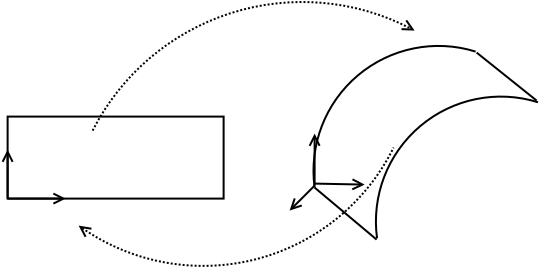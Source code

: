 <?xml version="1.0" encoding="UTF-8"?>
<dia:diagram xmlns:dia="http://www.lysator.liu.se/~alla/dia/">
  <dia:layer name="Background" visible="true" active="true">
    <dia:group>
      <dia:object type="Standard - Arc" version="0" id="O0">
        <dia:attribute name="obj_pos">
          <dia:point val="33.95,19.25"/>
        </dia:attribute>
        <dia:attribute name="obj_bb">
          <dia:rectangle val="33.844,12.117;42.071,19.32"/>
        </dia:attribute>
        <dia:attribute name="conn_endpoints">
          <dia:point val="33.95,19.25"/>
          <dia:point val="42,12.45"/>
        </dia:attribute>
        <dia:attribute name="curve_distance">
          <dia:real val="-2.89"/>
        </dia:attribute>
      </dia:object>
      <dia:object type="Standard - Arc" version="0" id="O1">
        <dia:attribute name="obj_pos">
          <dia:point val="37.071,21.783"/>
        </dia:attribute>
        <dia:attribute name="obj_bb">
          <dia:rectangle val="36.965,14.65;45.191,21.853"/>
        </dia:attribute>
        <dia:attribute name="conn_endpoints">
          <dia:point val="37.071,21.783"/>
          <dia:point val="45.121,14.983"/>
        </dia:attribute>
        <dia:attribute name="curve_distance">
          <dia:real val="-2.89"/>
        </dia:attribute>
      </dia:object>
      <dia:object type="Standard - Line" version="0" id="O2">
        <dia:attribute name="obj_pos">
          <dia:point val="33.95,19.25"/>
        </dia:attribute>
        <dia:attribute name="obj_bb">
          <dia:rectangle val="33.88,19.18;37.12,21.92"/>
        </dia:attribute>
        <dia:attribute name="conn_endpoints">
          <dia:point val="33.95,19.25"/>
          <dia:point val="37.05,21.85"/>
        </dia:attribute>
        <dia:attribute name="numcp">
          <dia:int val="1"/>
        </dia:attribute>
      </dia:object>
      <dia:object type="Standard - Line" version="0" id="O3">
        <dia:attribute name="obj_pos">
          <dia:point val="42.05,12.5"/>
        </dia:attribute>
        <dia:attribute name="obj_bb">
          <dia:rectangle val="41.98,12.43;45.12,14.97"/>
        </dia:attribute>
        <dia:attribute name="conn_endpoints">
          <dia:point val="42.05,12.5"/>
          <dia:point val="45.05,14.9"/>
        </dia:attribute>
        <dia:attribute name="numcp">
          <dia:int val="1"/>
        </dia:attribute>
      </dia:object>
    </dia:group>
    <dia:group>
      <dia:object type="Standard - Box" version="0" id="O4">
        <dia:attribute name="obj_pos">
          <dia:point val="18.6,15.7"/>
        </dia:attribute>
        <dia:attribute name="obj_bb">
          <dia:rectangle val="18.55,15.65;29.45,19.85"/>
        </dia:attribute>
        <dia:attribute name="elem_corner">
          <dia:point val="18.6,15.7"/>
        </dia:attribute>
        <dia:attribute name="elem_width">
          <dia:real val="10.8"/>
        </dia:attribute>
        <dia:attribute name="elem_height">
          <dia:real val="4.1"/>
        </dia:attribute>
        <dia:attribute name="border_width">
          <dia:real val="0.1"/>
        </dia:attribute>
        <dia:attribute name="show_background">
          <dia:boolean val="true"/>
        </dia:attribute>
      </dia:object>
      <dia:object type="Standard - Line" version="0" id="O5">
        <dia:attribute name="obj_pos">
          <dia:point val="18.6,19.8"/>
        </dia:attribute>
        <dia:attribute name="obj_bb">
          <dia:rectangle val="18.269,17.238;18.931,19.85"/>
        </dia:attribute>
        <dia:attribute name="conn_endpoints">
          <dia:point val="18.6,19.8"/>
          <dia:point val="18.6,17.35"/>
        </dia:attribute>
        <dia:attribute name="numcp">
          <dia:int val="1"/>
        </dia:attribute>
        <dia:attribute name="end_arrow">
          <dia:enum val="1"/>
        </dia:attribute>
        <dia:attribute name="end_arrow_length">
          <dia:real val="0.5"/>
        </dia:attribute>
        <dia:attribute name="end_arrow_width">
          <dia:real val="0.5"/>
        </dia:attribute>
        <dia:connections>
          <dia:connection handle="0" to="O4" connection="5"/>
        </dia:connections>
      </dia:object>
      <dia:object type="Standard - Line" version="0" id="O6">
        <dia:attribute name="obj_pos">
          <dia:point val="18.6,19.8"/>
        </dia:attribute>
        <dia:attribute name="obj_bb">
          <dia:rectangle val="18.55,19.469;21.612,20.131"/>
        </dia:attribute>
        <dia:attribute name="conn_endpoints">
          <dia:point val="18.6,19.8"/>
          <dia:point val="21.5,19.8"/>
        </dia:attribute>
        <dia:attribute name="numcp">
          <dia:int val="1"/>
        </dia:attribute>
        <dia:attribute name="end_arrow">
          <dia:enum val="1"/>
        </dia:attribute>
        <dia:attribute name="end_arrow_length">
          <dia:real val="0.5"/>
        </dia:attribute>
        <dia:attribute name="end_arrow_width">
          <dia:real val="0.5"/>
        </dia:attribute>
        <dia:connections>
          <dia:connection handle="0" to="O4" connection="5"/>
        </dia:connections>
      </dia:object>
    </dia:group>
    <dia:object type="Standard - Line" version="0" id="O7">
      <dia:attribute name="obj_pos">
        <dia:point val="33.95,19.15"/>
      </dia:attribute>
      <dia:attribute name="obj_bb">
        <dia:rectangle val="33.619,16.438;34.281,19.2"/>
      </dia:attribute>
      <dia:attribute name="conn_endpoints">
        <dia:point val="33.95,19.15"/>
        <dia:point val="33.95,16.55"/>
      </dia:attribute>
      <dia:attribute name="numcp">
        <dia:int val="1"/>
      </dia:attribute>
      <dia:attribute name="end_arrow">
        <dia:enum val="1"/>
      </dia:attribute>
      <dia:attribute name="end_arrow_length">
        <dia:real val="0.5"/>
      </dia:attribute>
      <dia:attribute name="end_arrow_width">
        <dia:real val="0.5"/>
      </dia:attribute>
    </dia:object>
    <dia:object type="Standard - Line" version="0" id="O8">
      <dia:attribute name="obj_pos">
        <dia:point val="33.95,19.05"/>
      </dia:attribute>
      <dia:attribute name="obj_bb">
        <dia:rectangle val="33.899,18.758;36.562,19.42"/>
      </dia:attribute>
      <dia:attribute name="conn_endpoints">
        <dia:point val="33.95,19.05"/>
        <dia:point val="36.45,19.1"/>
      </dia:attribute>
      <dia:attribute name="numcp">
        <dia:int val="1"/>
      </dia:attribute>
      <dia:attribute name="end_arrow">
        <dia:enum val="1"/>
      </dia:attribute>
      <dia:attribute name="end_arrow_length">
        <dia:real val="0.5"/>
      </dia:attribute>
      <dia:attribute name="end_arrow_width">
        <dia:real val="0.5"/>
      </dia:attribute>
    </dia:object>
    <dia:object type="Standard - Line" version="0" id="O9">
      <dia:attribute name="obj_pos">
        <dia:point val="33.95,19.15"/>
      </dia:attribute>
      <dia:attribute name="obj_bb">
        <dia:rectangle val="32.621,19.079;34.021,20.479"/>
      </dia:attribute>
      <dia:attribute name="conn_endpoints">
        <dia:point val="33.95,19.15"/>
        <dia:point val="32.7,20.4"/>
      </dia:attribute>
      <dia:attribute name="numcp">
        <dia:int val="1"/>
      </dia:attribute>
      <dia:attribute name="end_arrow">
        <dia:enum val="1"/>
      </dia:attribute>
      <dia:attribute name="end_arrow_length">
        <dia:real val="0.5"/>
      </dia:attribute>
      <dia:attribute name="end_arrow_width">
        <dia:real val="0.5"/>
      </dia:attribute>
    </dia:object>
    <dia:object type="Standard - Arc" version="0" id="O10">
      <dia:attribute name="obj_pos">
        <dia:point val="22.85,16.4"/>
      </dia:attribute>
      <dia:attribute name="obj_bb">
        <dia:rectangle val="22.787,9.92;39.013,16.463"/>
      </dia:attribute>
      <dia:attribute name="conn_endpoints">
        <dia:point val="22.85,16.4"/>
        <dia:point val="38.95,11.4"/>
      </dia:attribute>
      <dia:attribute name="curve_distance">
        <dia:real val="-3.561"/>
      </dia:attribute>
      <dia:attribute name="line_style">
        <dia:enum val="4"/>
      </dia:attribute>
      <dia:attribute name="end_arrow">
        <dia:enum val="1"/>
      </dia:attribute>
      <dia:attribute name="end_arrow_length">
        <dia:real val="0.5"/>
      </dia:attribute>
      <dia:attribute name="end_arrow_width">
        <dia:real val="0.5"/>
      </dia:attribute>
    </dia:object>
    <dia:object type="Standard - Arc" version="0" id="O11">
      <dia:attribute name="obj_pos">
        <dia:point val="22.15,21.15"/>
      </dia:attribute>
      <dia:attribute name="obj_bb">
        <dia:rectangle val="22.089,17.189;37.961,23.216"/>
      </dia:attribute>
      <dia:attribute name="conn_endpoints">
        <dia:point val="22.15,21.15"/>
        <dia:point val="37.9,17.25"/>
      </dia:attribute>
      <dia:attribute name="curve_distance">
        <dia:real val="3.764"/>
      </dia:attribute>
      <dia:attribute name="line_width">
        <dia:real val="0.1"/>
      </dia:attribute>
      <dia:attribute name="line_style">
        <dia:enum val="4"/>
      </dia:attribute>
      <dia:attribute name="start_arrow">
        <dia:enum val="1"/>
      </dia:attribute>
      <dia:attribute name="start_arrow_length">
        <dia:real val="0.5"/>
      </dia:attribute>
      <dia:attribute name="start_arrow_width">
        <dia:real val="0.5"/>
      </dia:attribute>
    </dia:object>
  </dia:layer>
</dia:diagram>
